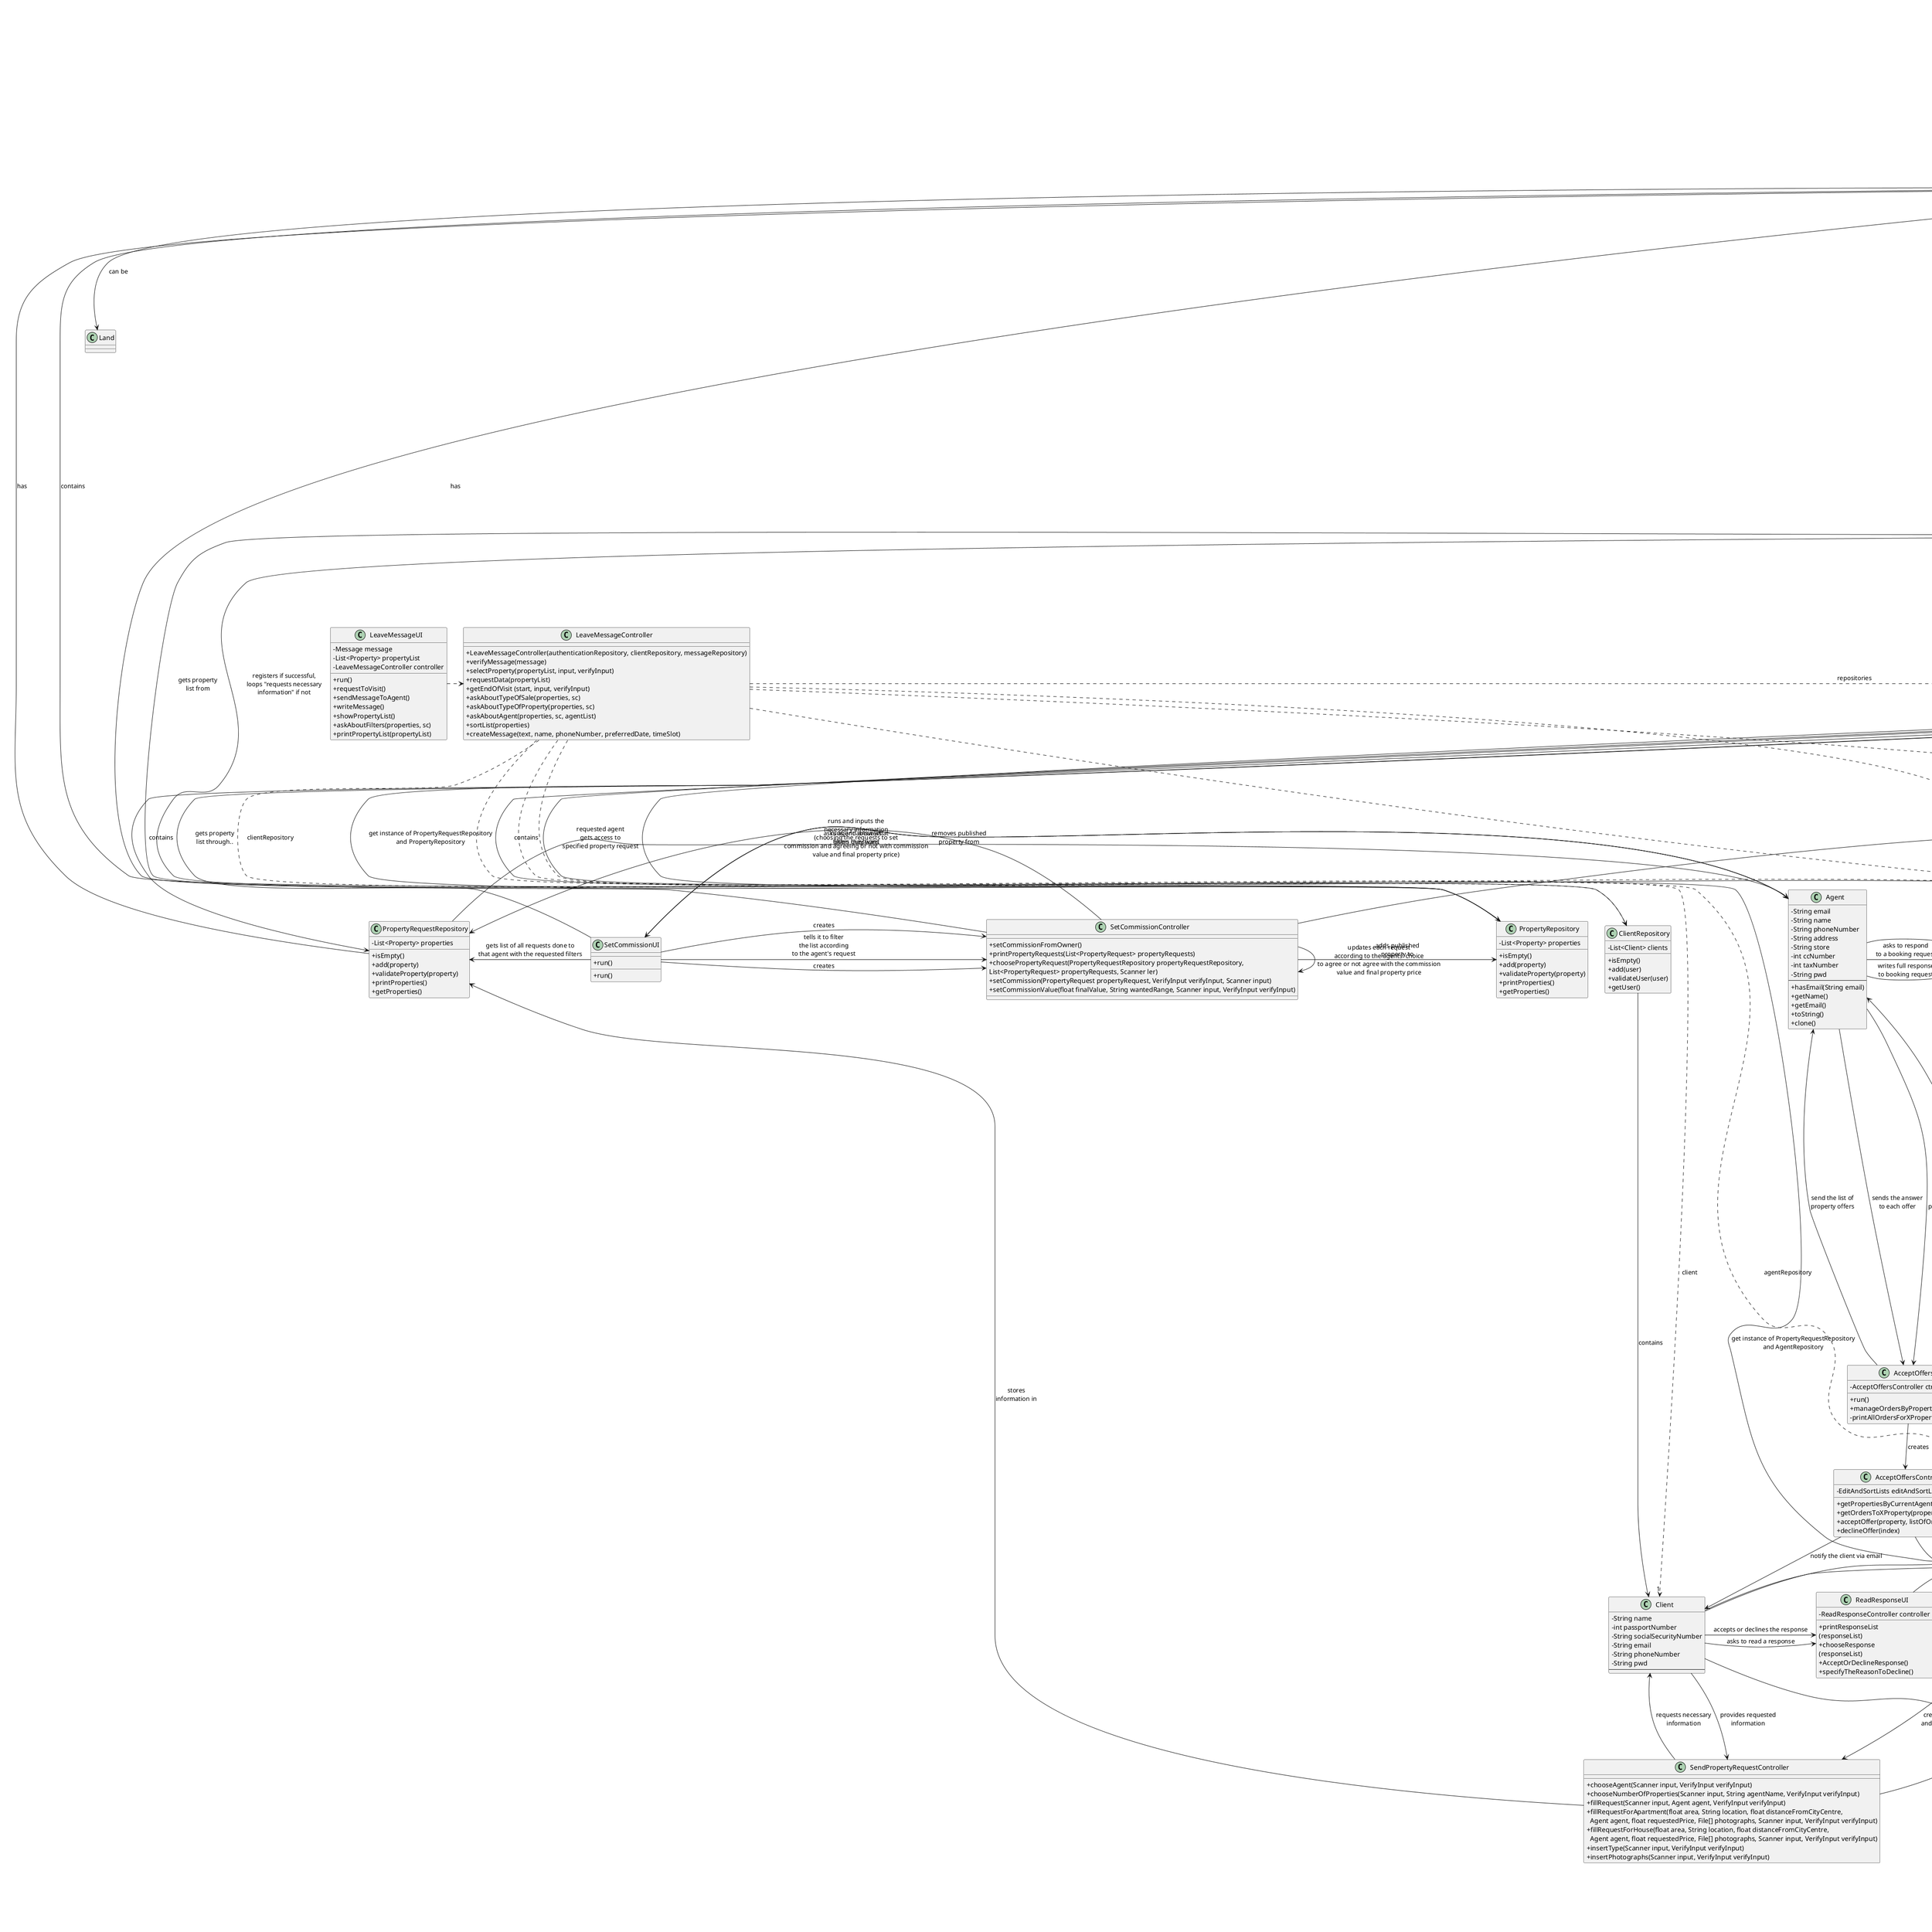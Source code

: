 @startuml
skinparam classAttributeIconSize 0

title Class Diagram

'US1
class UnregisteredUser {
___
}

class ListPropertiesUI {
ListPropertyController listPropertyController
___
+run()
}

class ListPropertyController {
PropertyRepository propertyRepository
___
+printPropertiesToUser()
}

class Repositories {
-Repositories instance
-PropertyRequestRepository requestRepository
-PropertyRepository propertyRepository
-PropertySoldRepository soldRepository
-EmployeeRepository employeeRepository
-StoreRepository storeRepository
-AgentRepository agentRepository
-MessageRepository messageRepository
-ResponseRepository responseRepository
-OrderRepository orderRepository
___
+getInstance()
+getRequestRepository()
+getPropertyRepository()
+getSoldRepository()
+getStoreRepository()
+getEmployeeRepository()
+getAgentRepository()
+getMessageRepository()
+getResponseRepository()
+getOrderRepository()
}

class PropertyRepository {
-List<Property> properties
___
+isEmpty()
+add(property)
+validateProperty(property)
+printProperties()
+getProperties()
}

interface Property {
-float area
-String location
-float distanceFromCityCentre
-Agent agent
-File[] photographs
-float finalPrice
-String announcementDate
-Request request
___
+equals(object)
+clone()
+toString()
}

class Request{
-String type
-float price
-String priceUnit
-boolean isItPublished
-String commissionDate
-Owner owner
-String commissionValue
-int duration
}

class Land{
}

class Apartment {
-int numOfBedrooms
-int numOfBathrooms
-int numOfParkingSpaces
-boolean centralHeating
-boolean airConditioning
}

class House {
-int numOfBedrooms
-int numOfBathrooms
-int numOfParkingSpaces
-boolean centralHeating
-boolean airConditioning
-boolean basement
-boolean inhabitableLoft
-String sunExposure
}


class EditAndSortLists{
___
+getPropertiesWithXTypeOfSale(propertyList, type)
+getPropertiesIfTheyAreLand(propertyList)
+getPropertiesIfTheyAreApartment(propertyList)
+getPropertiesIfTheyAreHouse(propertyList)
getPropertiesByXAgent(propertyList, agentEmail)
+sortPropertiesByAscendingPrice(propertyList)
+sortPropertiesByDescendingPrice(propertyList)
+sortPropertiesByAscendingArea(propertyList)
+sortPropertiesByDescendingArea(propertyList)
+sortPropertiesByAscendingDistance(propertyList)
+sortPropertiesByDescendingDistance(propertyList)
+sortPropertiesByAscendingNumOfPhotographs(propertyList)
+sortPropertiesByDescendingNumOfPhotographs(propertyList)
}

UnregisteredUser -> ListPropertiesUI : \n\nrequests to list properties

ListPropertiesUI --> UnregisteredUser : asks about what\nfilters and sorting settings\nthey want
ListPropertiesUI --> ListPropertyController : tells it to filter\nand sort the list according\nto the agent's request

ListPropertyController -> EditAndSortLists : runs the necessary methods\nfor the requested result

ListPropertiesUI --> ListPropertiesUI : implements Runnable\ninterface
ListPropertiesUI --> ListPropertyController : runs
ListPropertyController --> Repositories : gets\ninstance of
Repositories -> PropertyRepository : contains
ListPropertyController --> PropertyRepository : gets property\nlist from

PropertyRepository --> Property : contains

Property -> Request : contains

Property --> Apartment : can be
Property --> House : can be
Property --> Land : can be

'US2
class Agent {
-String email
-String name
-String phoneNumber
-String address
-String store
-int ccNumber
-int taxNumber
-String pwd
----
+hasEmail(String email)
+getName()
+getEmail()
+toString()
+clone()
}

class PropertyRequestRepository {
-List<Property> properties
___
+isEmpty()
+add(property)
+validateProperty(property)
+printProperties()
+getProperties()
}

class SetCommissionUI {
___
+run()
}

class SetCommissionController{
___
+setCommissionFromOwner()
+printPropertyRequests(List<PropertyRequest> propertyRequests)
+choosePropertyRequest(PropertyRequestRepository propertyRequestRepository,\nList<PropertyRequest> propertyRequests, Scanner ler)
+setCommission(PropertyRequest propertyRequest, VerifyInput verifyInput, Scanner input)
+setCommissionValue(float finalValue, String wantedRange, Scanner input, VerifyInput verifyInput)
}

Agent --> SetCommissionUI : runs and inputs the\nnecessary information\n(choosing the requests to set\ncommission and agreeing or not with commission\nvalue and final property price)
SetCommissionUI -> SetCommissionController : creates
SetCommissionUI -> PropertyRequestRepository : gets list of all requests done to\nthat agent with the requested filters
SetCommissionController --> Repositories :   get instance of PropertyRequestRepository\nand PropertyRepository
Repositories --> PropertyRequestRepository : contains

SetCommissionController -> SetCommissionController : updates each request\naccording to the agents' choice\nto agree or not agree with the commission\nvalue and final property price

SetCommissionController -> PropertyRequestRepository : removes published\nproperty from
SetCommissionController -> PropertyRepository : adds published\nproperty to

PropertyRepository --> Property : has
PropertyRequestRepository --> Property : has

'US3
class Employee {
- String name
- String role
- int ccNumber
- int taxNumber
- String address
- String email
- String phone
- String agency
- String password
___
}

class EmployeeRepository{
-List<Employee> employees
___
+add()
+getEmployees()
}

class CreateEmployeeUI {
-Employee employee
-CreateEmployeeController controller
___
+run()
+registerNewEmployee()
+submitData(employee)
}

class CreateEmployeeController {
-EmployeeRepository employeeRepository
-AuthenticationRepository authenticationRepository
-StoreRepository storeRepository
___
+requestData()
+getEmail()
+requestAddress(email, name, role, \nphoneNumber, agency, ccNumber, taxNumber)
+choseRole()
+choseAgency()
+verifyData(employee)
+verifyIfNewEmployee(ccNumber, taxNumber, email)
+getOrganizationRepository
+createEmployee(employee, password)
+addAuthentication(copyOfEmployee)
}

class GenerateAndSavePassword {
___
+generatePassword()
+sendEmployeePassword(employee)
}

class StoreRepository {
___
+getStoreRepository()
}

class Store{
- String storeName
- String address
- String phoneNumber
- String id
- String email
___
+addEmployee()
}

class AuthenticationRepository{
-AuthFacade authenticationFacade
___
+addUserRole(id, description)
+addUserWithRole()
}

SystemAdministrator--> CreateEmployeeUI
CreateEmployeeUI .> CreateEmployeeController
CreateEmployeeUI -> GenerateAndSavePassword
GenerateAndSavePassword "1" --> "1" Employee : makes password for
SystemAdministrator "1" -- "*" Employee : registers >
CreateEmployeeController .> Repositories : repositories
Repositories --> StoreRepository : contains
Repositories --> AuthenticationRepository : contains
Repositories --> EmployeeRepository : contains
CreateEmployeeController .> StoreRepository : Store Repository
StoreRepository --> Store : Store
CreateEmployeeController .> EmployeeRepository : Employee Repository
EmployeeRepository --> Employee : Employee
Store --> Employee : Employee
CreateEmployeeController .> AuthenticationRepository : AuthenticationRepository
AuthenticationRepository --> Employee : User


'US4
class Client {
-String name
-int passportNumber
-String socialSecurityNumber
-String email
-String phoneNumber
-String pwd
----
}

class SendPropertyRequestUI{
___
+run()
}

class SendPropertyRequestController{
___
+chooseAgent(Scanner input, VerifyInput verifyInput)
+chooseNumberOfProperties(Scanner input, String agentName, VerifyInput verifyInput)
+fillRequest(Scanner input, Agent agent, VerifyInput verifyInput)
+fillRequestForApartment(float area, String location, float distanceFromCityCentre,\n  Agent agent, float requestedPrice, File[] photographs, Scanner input, VerifyInput verifyInput)
+fillRequestForHouse(float area, String location, float distanceFromCityCentre,\n  Agent agent, float requestedPrice, File[] photographs, Scanner input, VerifyInput verifyInput)
+insertType(Scanner input, VerifyInput verifyInput)
+insertPhotographs(Scanner input, VerifyInput verifyInput)
}

class AgentRepository {
-List<Agent> agents
___
+isEmpty()
+add(agent)
-validateAgent(agent)
+printAgents()
+getAgents()
}
Client -> SendPropertyRequestUI : runs
SendPropertyRequestUI --> SendPropertyRequestController : creates\nand runs

SendPropertyRequestUI -> AgentRepository : gets list of all agents to choose\n one and send them the request
SendPropertyRequestController --> Repositories :   get instance of PropertyRequestRepository\nand AgentRepository
Repositories --> AgentRepository : contains
SendPropertyRequestController -> Client : requests necessary\ninformation
Client -> SendPropertyRequestController : provides requested\ninformation
SendPropertyRequestController -> PropertyRequestRepository : stores\ninformation in
PropertyRequestRepository -> Agent : requested agent\ngets access to\nspecified property request

AgentRepository --> Agent : contains


'US5
class SystemAdministrator {
-String role
-String name
-String email
-String password
___
}
class CreateStoreUI {
___
+run()
+registerNewStore()
+verifyData(storeName, address,\n phoneNumber, id, taxIdentificationNumber,\n businessLicensee, bankAccountInformation,\n products, website, email)
}
class CreateStoreController {
___
+verifyIfNewStore(storeName, address,\n phoneNumber, id, taxIdentificationNumber,\n businessLicensee, bankAccountInformation,\n products, website, email)
+createStore(storeName, address,\n phoneNumber, id, taxIdentificationNumber,\n businessLicensee, bankAccountInformation,\n products, website, email)
}

SystemAdministrator --> CreateStoreUI : runs and gives\ndetails about store
CreateStoreUI .> CreateStoreController : creates
CreateStoreController -> Repositories : gets instance of
CreateStoreController -> Store : creates
CreateStoreController --> StoreRepository : adds new store in
StoreRepository ---> CreateStoreController : storeList


'US7
class SignUpUI {
___
+run()
+signUp()
+submitData(user)
}

class SignUpController{
___
+requestData()
+getPassword()
+getEmail()
+verifyData(client)
+verifyIfNewUser(email)
+createNewUser(user)
+addAuthentication(copyOfUser)
}
class ClientRepository{
-List<Client> clients
___
+isEmpty()
+add(user)
+validateUser(user)
+getUser()
}

class UserRepository{
-List<User> users
___
+isEmpty()
+add(user)
+validateUser(user)
+getUser()
}

class User {
-String name
-String email
-String pwd
}
UnregisteredUser --> SignUpUI : runs
SignUpUI -> SignUpController : creates

SignUpController -up-> UnregisteredUser : request necessary\ninformation
UnregisteredUser -> SignUpController : provides requested\ninformation
SignUpController --> Repositories : gets\ninstance of

Repositories -> UserRepository : contains
SignUpController -> GenerateAndSavePassword : gets password through
SignUpController -> AuthenticationRepository : registers new user
SignUpController -> UserRepository : registers if successful,\nloops "requests necessary\ninformation" if not
SignUpController -> ClientRepository : registers if successful,\nloops "requests necessary\ninformation" if not
UserRepository --> User : contains
ClientRepository --> Client : contains


'US8
class SetCommissionUI {
___
+run()
}

class SetCommissionController{
___
}
Agent -> SetCommissionUI : runs and answers\ngiven questions
SetCommissionUI -> Repositories : gets property\nlist through..
SetCommissionUI --> SetCommissionController : creates
SetCommissionUI --> Agent : asks agent about what\nfilters they want
SetCommissionUI --> SetCommissionController : tells it to filter\nthe list according\nto the agent's request

SetCommissionController -> EditAndSortList : runs the necessary methods\nfor the requested result


'US9
class LeaveMessageUI{
-Message message
-List<Property> propertyList
-LeaveMessageController controller
___
+run()
+requestToVisit()
+sendMessageToAgent()
+writeMessage()
+showPropertyList()
+askAboutFilters(properties, sc)
+printPropertyList(propertyList)
}

class LeaveMessageController{
___
+ LeaveMessageController(authenticationRepository, clientRepository, messageRepository)
+ verifyMessage(message)
+ selectProperty(propertyList, input, verifyInput)
+ requestData(propertyList)
+ getEndOfVisit (start, input, verifyInput)
+ askAboutTypeOfSale(properties, sc)
+ askAboutTypeOfProperty(properties, sc)
+ askAboutAgent(properties, sc, agentList)
+ sortList(properties)
+ createMessage(text, name, phoneNumber, preferredDate, timeSlot)
}
LeaveMessageUI .> LeaveMessageController
LeaveMessageController .> Repositories : repositories
LeaveMessageController ..> ClientRepository : clientRepository
LeaveMessageController ...> MessageRepository : messageRepository
LeaveMessageController ..> AgentRepository : agentRepository
LeaveMessageController ..> PropertyAnnouncementRepository : propertyAnnouncementRepository
LeaveMessageController ..> EditAndSortLists : editAndSortLists
LeaveMessageController ..> "1" Client : client
LeaveMessageController ..> "*" Message : message
Client --> "*" Message : sends


'US10
class PlaceOrderUI
{
    + askAboutFilters(properties, scanner)
    + printPropertyList(propertyList)
    + verifyOption(properties)
}

class PlaceOrderController
{
    - float correctAmount
    ___
    + askAboutTypeOfSale(properties, scanner)
    + askAboutTypeOfProperty(properties, scanner)
    + chooseProperty(properties, option)
    + printPropertyList(propertyList)
    + requestAmount(property)
    + verifyAmount(amount)
    + verifyOrder(amount, email, property)
    + createAndRegisterNewOrder(amount, email, property)
}

class OrderRepository {
    - List<Order> orders
    ___
    - validateOrder(order)
    + getOrders()
    + add(order)
    + remove(Object o)
}

class Order {
    - String clientEmail;
    - Property property;
    - float amount;
    - String state;
    ___
    + getClientEmail()
    + getProperty()
    + getAmount()
    + getState()
    + setState(String state)
    + toString()
    + clone()
    + compareTo(Order o)
}
Client -> PlaceOrderUI : interacts with
PlaceOrderUI -> Repositories : request properties
Repositories ------> OrderRepository : contains
Repositories -> PlaceOrderUI : send properties
PlaceOrderUI <--> EditAndSortLists : sort properties
PlaceOrderUI --> PlaceOrderController : request to\nsort the properties
PlaceOrderController --> PlaceOrderUI : send the\nsorted properties
PlaceOrderController --> OrderRepository : request to\nstore the order
OrderRepository -> Order : contains


'US11
class AcceptOffersUI {
-AcceptOffersController ctrl
___
+run()
+manageOrdersByProperty(property)
-printAllOrdersForXProperty(orderList)
}

class AcceptOffersController{
-EditAndSortLists editAndSortLists
___
+getPropertiesByCurrentAgent(email)
+getOrdersToXProperty(property)
+acceptOffer(property, listOfOrders, index)
+declineOffer(index)
}

Agent ----> AcceptOffersUI : asks for\nproperty offers
AcceptOffersUI --> Agent: send the list of\nproperty offers

Agent --> AcceptOffersUI: sends the answer\nto each offer
AcceptOffersUI --> AcceptOffersController : creates
AcceptOffersController -> Repositories : gets instance of
AcceptOffersController -> OrderRepository : gets order list from
AcceptOffersController -> PropertyAnnouncementRepository : gets announcement list from
AcceptOffersController -> PropertySoldRepository : gets sold\nproperties list from

AcceptOffersController --> Client: notify the client via email


'US12
class ImportLegacySystemUI {
___
+run()
}

class ImportLegacySystemController {
___
+importFile(fileReader)
+useLine(line)
+createOwner(itemsPerLine)
+createRequest(itemsPerLine)
}

ImportLegacySystemUI -> ImportLegacySystemController : verifyFile(file)

ImportLegacySystemController -> ImportLegacySystemController : reads each file's line


ImportLegacySystemController --> Property : creates one\nfor each line
ImportLegacySystemController --> Repositories : gets instance of



'US13

class NetworkManager {
-String name
-String email
-String password
}

class ListEveryEmployeeUI{
-ListEveryEmployeeController ctrl
___
+run()
+printAllStoresAndItsEmployees(storeList)
}

class ListEveryEmployeeController{
___
+getListOfStores()
+sortStoresByNumOfProperties(listOfStores)
+printAllEmployeesByStore(store)
-sortEmployeesAlphabetically(employeeList)
}

NetworkManager -> ListEveryEmployeeUI : asks for a list of all employees\ngrouped by stores

ListEveryEmployeeController -> ListEveryEmployeeController : sorts store list by\nnumber of properties
ListEveryEmployeeController -left-> ListEveryEmployeeController : sorts employees\nalphabetically

ListEveryEmployeeUI --left--> NetworkManager : prints list of stores, each with their own\nlist of employees

ListEveryEmployeeUI --> ListEveryEmployeeController : runs
ListEveryEmployeeController --> Repositories : gets\ninstance of
ListEveryEmployeeController --> StoreRepository : gets store\nlist from
ListEveryEmployeeController --> EmployeeRepository : gets employee\nlist from
Store -left-> Property : contains list of
Store -> Employee : contains list of


'US15
class CheckVisitsUI{
-CheckVisitsController controller
___
}

class CheckVisitsController{
-AuthenticationRepository authenticationRepository
-MessageRepository messageRepository
___
+CheckVisitsController()
-getMessageRepository()
-getAuthenticationRepository()
}

Agent -> CheckVisitsUI
CheckVisitsUI --> CheckVisitsController : controller
CheckVisitsController --> Repositories : repositories


'US16
class Response {
-String subject;
-String text;
-Agent sender;
-Client recipient;
-String state;
-String reason;
___
+equals(object)
+setState(state)
+setReason(reason)
+getRecipient()
+clone()
}
class ResponseRepository {
-List<Response> responses
___
+isEmpty()
+add(response)
-validateResponse(response)
+remove(object)
+getResponses()
}
class SendEmail {
___
+sendAnEmail(message, agent, client, responseText)
}

object configProperties{
email.username
email.password
email.smtp.host
email.smtp.port
email.smtp.auth
mail.smtp.ssl.protocols
email.smtp.starttls.enable
mail.smtp.ssl.trust
}
Agent -> CheckVisitsUI : asks to respond\nto a booking request
Agent -> CheckVisitsUI : writes full response\nto booking request

CheckVisitsUI -> CheckVisitsController : creates
CheckVisitsController --> Repositories : gets instance of
CheckVisitsController -> Response : creates

CheckVisitsController --> MessageRepository : deletes answered\nmessage from
CheckVisitsController --> ResponseRepository : adds new\nresponse to

CheckVisitsController -> SendEmail : asks to send\nemail to the client
SendEmail ---> configProperties : gets configurations from


'US17
class ListAllDealsUI{
-ListAllDealsController listAllDealsController
___
+run()
}

class ListAllDealsController {
___
+getProperties()
+sortProperties(option, option2, properties)
}
User -> ListAllDealsUI : asks to see all deals made
ListAllDealsUI --> ListAllDealsController : controller
ListAllDealsController --> Repositories : repositories


'US18
class StoreManager {
-Store store
-String name
-String email
-String password
}

class AnalyzeDealsUI {
-AnalyzeDealsController ctrl
-String item
___
+run()
-getOption()
-doLinearRegression()
-getDesiredLinearRegression(option)
-doMultipleLinearRegression(listOfValues)
+askAboutFilters(properties)
+askAboutSortSetting(properties)
+printPropertyList(propertyList, listOfValues)
}

class AnalyzeDealsController {
-OLSMultipleLinearRegression multipleRegression
-SimpleRegression simpleRegression
___
+getApartmentsAndHouses()
+getAreaToPriceLinearRegression()
+getDistanceToPriceLinearRegression()
+getNumOfBedroomsToPriceLinearRegression()
+getNumOfBathroomsToPriceLinearRegression()
+getNumOfParkingSpacesToPriceLinearRegression()
+getRRating(r)
+getMultipleLinearRegression()
+calculateSimpleLinearPrice(listOfValues, item, property)
}

StoreManager -> AnalyzeDealsUI : requests to get\nforecast values\nfrom a chosen\nregression model
AnalyzeDealsUI -> AnalyzeDealsController : creates
AnalyzeDealsController --> PropertySoldRepository : gets all deals from\n(except lands)
AnalyzeDealsController --> Apartment : gets
AnalyzeDealsController --> House : gets

AnalyzeDealsController -----> AnalyzeDealsUI : delivers list of\nparameters regarding the\nchosen regression model
AnalyzeDealsUI --> StoreManager : prints all apartments and houses\nalong with their new estimated\nprice (calculated using the chosen\nregression model)

AnalyzeDealsController --> Repositories : gets instance of

'US19
class Tuple{
-int storeID
-int numberOfProperties
___
+getID()
+getNumberOfProperties()
}

class CreateSubsetsOfStoresUI{
-CreateSubsetsOfStoresController ctrl
___
+run()
}

class CreateSubsetsOfStoresController{
___
+generatePartitions(stores)
+getTotalProperties(tuples)
}

NetworkManager -> CreateSubsetsOfStoresUI : interacts with
CreateSubsetsOfStoresUI --> CreateSubsetsOfStoresController : creates
CreateSubsetsOfStoresController -> Repositories : gets instance of

StoreRepository -> CreateSubsetsOfStoresController : storeList

CreateSubsetsOfStoresController --> CreateSubsetsOfStoresUI : tuples
CreateSubsetsOfStoresUI --> NetworkManager : subsets of\nstores, with\nthe closest\nnumber of\nproperty\nlistings

Store -> CreateSubsetsOfStoresController : ID and Property List's Size
CreateSubsetsOfStoresController --> Tuple : creates


'US20
class ReadResponseUI{
- ReadResponseController controller
___
+ printResponseList\n(responseList)
+ chooseResponse\n(responseList)
+ AcceptOrDeclineResponse()
+ specifyTheReasonToDecline()
}

class ReadResponseController{
___
+ getResponsesToClient()
+ changeResponse\n(response)
+ changeResponseWithReason\n(response, reason)
}
Client -> ReadResponseUI : asks to read a response
Client -> ReadResponseUI : accepts or declines the response

ReadResponseUI -> ReadResponseController : creates
ReadResponseController --> Repositories : gets instance of
ReadResponseController -> Response : creates

ReadResponseController --> ResponseRepository : change the state \nof the response
ReadResponseController --> ResponseRepository : add a reason if the \nresponse is declined

@enduml